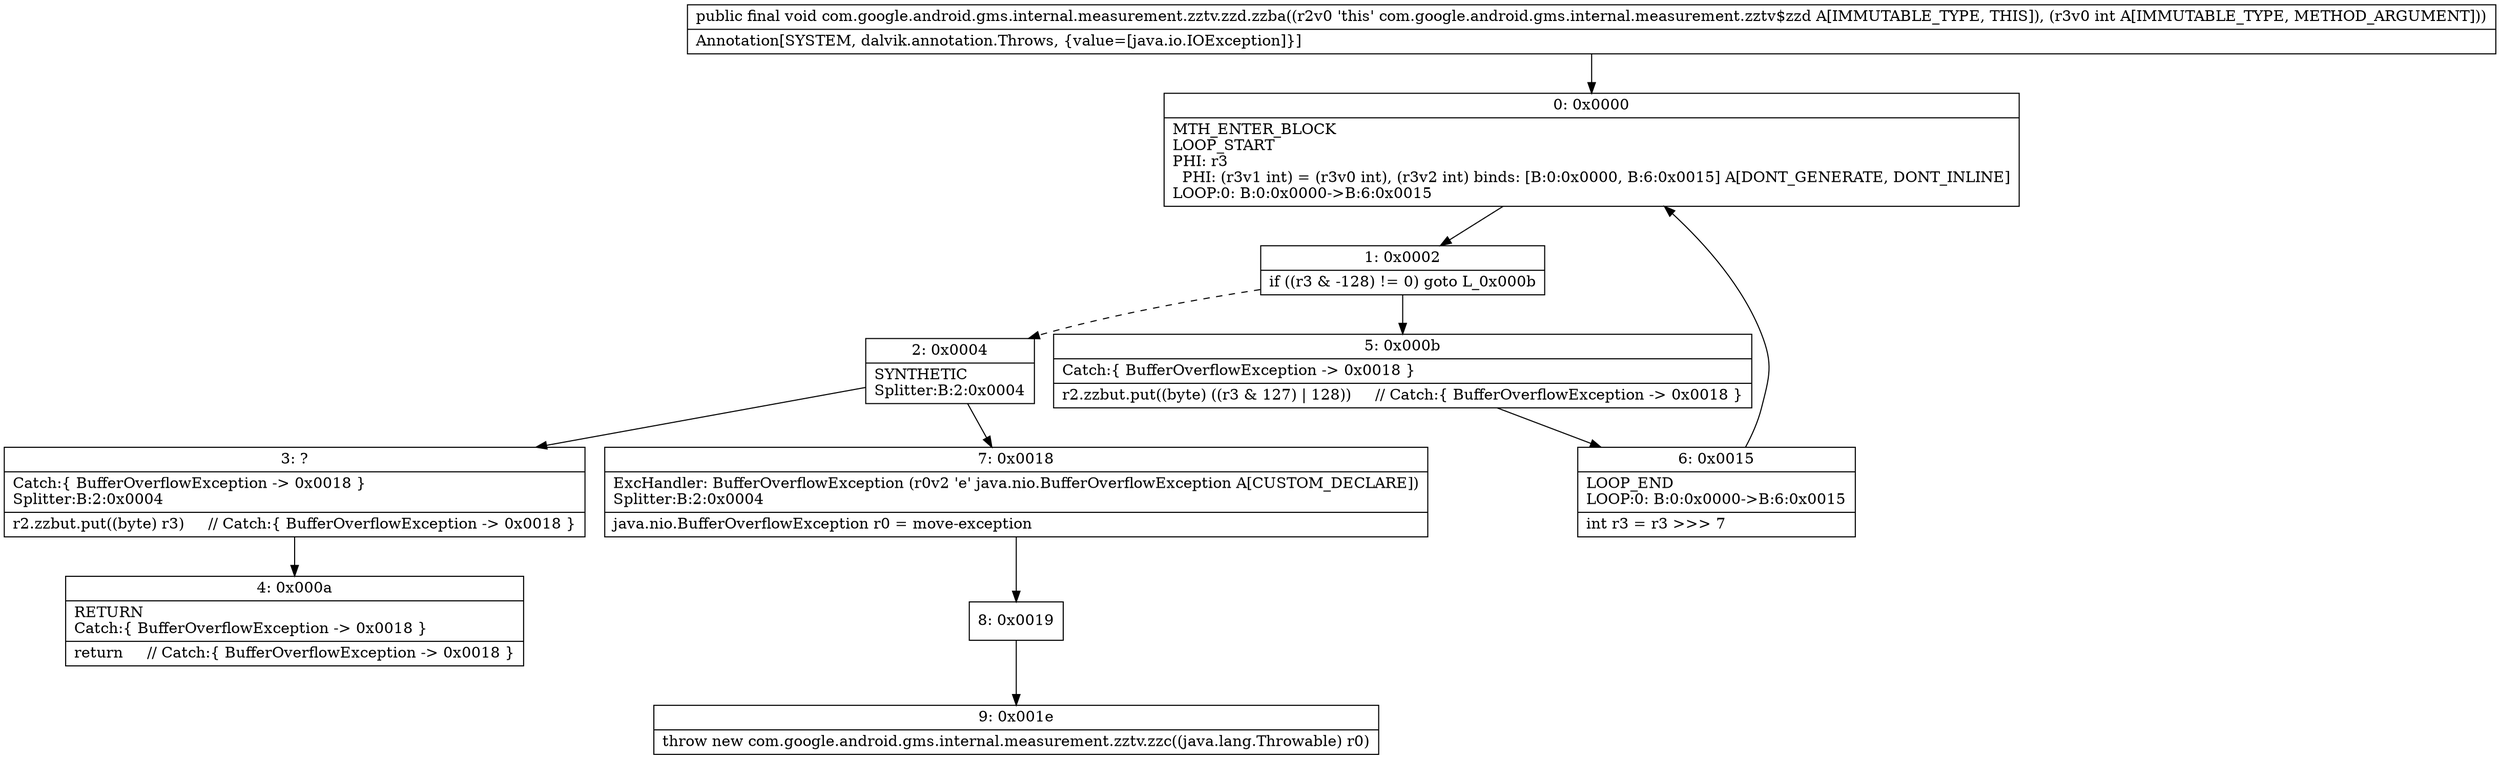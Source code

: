 digraph "CFG forcom.google.android.gms.internal.measurement.zztv.zzd.zzba(I)V" {
Node_0 [shape=record,label="{0\:\ 0x0000|MTH_ENTER_BLOCK\lLOOP_START\lPHI: r3 \l  PHI: (r3v1 int) = (r3v0 int), (r3v2 int) binds: [B:0:0x0000, B:6:0x0015] A[DONT_GENERATE, DONT_INLINE]\lLOOP:0: B:0:0x0000\-\>B:6:0x0015\l}"];
Node_1 [shape=record,label="{1\:\ 0x0002|if ((r3 & \-128) != 0) goto L_0x000b\l}"];
Node_2 [shape=record,label="{2\:\ 0x0004|SYNTHETIC\lSplitter:B:2:0x0004\l}"];
Node_3 [shape=record,label="{3\:\ ?|Catch:\{ BufferOverflowException \-\> 0x0018 \}\lSplitter:B:2:0x0004\l|r2.zzbut.put((byte) r3)     \/\/ Catch:\{ BufferOverflowException \-\> 0x0018 \}\l}"];
Node_4 [shape=record,label="{4\:\ 0x000a|RETURN\lCatch:\{ BufferOverflowException \-\> 0x0018 \}\l|return     \/\/ Catch:\{ BufferOverflowException \-\> 0x0018 \}\l}"];
Node_5 [shape=record,label="{5\:\ 0x000b|Catch:\{ BufferOverflowException \-\> 0x0018 \}\l|r2.zzbut.put((byte) ((r3 & 127) \| 128))     \/\/ Catch:\{ BufferOverflowException \-\> 0x0018 \}\l}"];
Node_6 [shape=record,label="{6\:\ 0x0015|LOOP_END\lLOOP:0: B:0:0x0000\-\>B:6:0x0015\l|int r3 = r3 \>\>\> 7\l}"];
Node_7 [shape=record,label="{7\:\ 0x0018|ExcHandler: BufferOverflowException (r0v2 'e' java.nio.BufferOverflowException A[CUSTOM_DECLARE])\lSplitter:B:2:0x0004\l|java.nio.BufferOverflowException r0 = move\-exception\l}"];
Node_8 [shape=record,label="{8\:\ 0x0019}"];
Node_9 [shape=record,label="{9\:\ 0x001e|throw new com.google.android.gms.internal.measurement.zztv.zzc((java.lang.Throwable) r0)\l}"];
MethodNode[shape=record,label="{public final void com.google.android.gms.internal.measurement.zztv.zzd.zzba((r2v0 'this' com.google.android.gms.internal.measurement.zztv$zzd A[IMMUTABLE_TYPE, THIS]), (r3v0 int A[IMMUTABLE_TYPE, METHOD_ARGUMENT]))  | Annotation[SYSTEM, dalvik.annotation.Throws, \{value=[java.io.IOException]\}]\l}"];
MethodNode -> Node_0;
Node_0 -> Node_1;
Node_1 -> Node_2[style=dashed];
Node_1 -> Node_5;
Node_2 -> Node_3;
Node_2 -> Node_7;
Node_3 -> Node_4;
Node_5 -> Node_6;
Node_6 -> Node_0;
Node_7 -> Node_8;
Node_8 -> Node_9;
}

